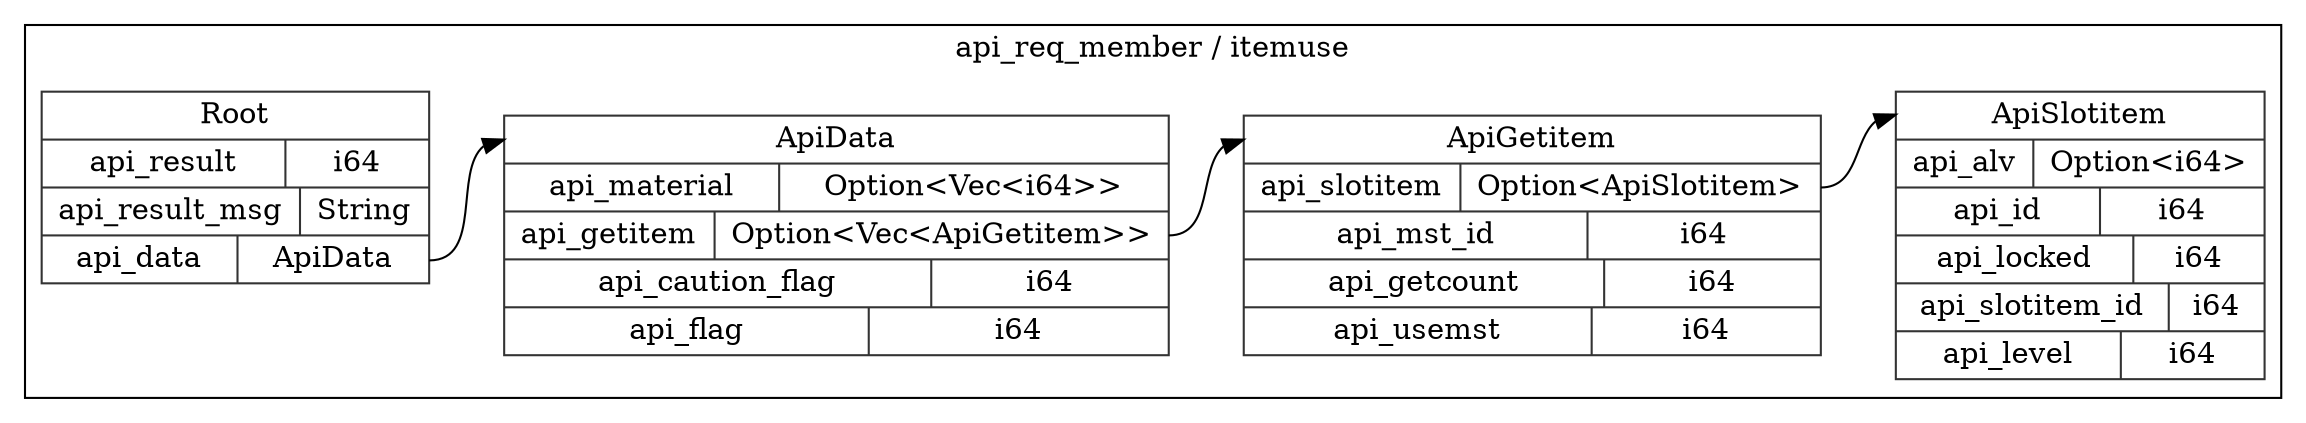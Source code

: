 digraph {
  rankdir=LR;
  subgraph cluster_0 {
    label="api_req_member / itemuse";
    node [style="filled", color=white, style="solid", color=gray20];
    api_req_member__itemuse__Root [label="<Root> Root  | { api_result | <api_result> i64 } | { api_result_msg | <api_result_msg> String } | { api_data | <api_data> ApiData }", shape=record];
    api_req_member__itemuse__ApiData;
    api_req_member__itemuse__Root:api_data:e -> api_req_member__itemuse__ApiData:ApiData:w;
    api_req_member__itemuse__ApiGetitem [label="<ApiGetitem> ApiGetitem  | { api_slotitem | <api_slotitem> Option\<ApiSlotitem\> } | { api_mst_id | <api_mst_id> i64 } | { api_getcount | <api_getcount> i64 } | { api_usemst | <api_usemst> i64 }", shape=record];
    api_req_member__itemuse__ApiSlotitem;
    api_req_member__itemuse__ApiGetitem:api_slotitem:e -> api_req_member__itemuse__ApiSlotitem:ApiSlotitem:w;
    api_req_member__itemuse__ApiSlotitem [label="<ApiSlotitem> ApiSlotitem  | { api_alv | <api_alv> Option\<i64\> } | { api_id | <api_id> i64 } | { api_locked | <api_locked> i64 } | { api_slotitem_id | <api_slotitem_id> i64 } | { api_level | <api_level> i64 }", shape=record];
    api_req_member__itemuse__ApiData [label="<ApiData> ApiData  | { api_material | <api_material> Option\<Vec\<i64\>\> } | { api_getitem | <api_getitem> Option\<Vec\<ApiGetitem\>\> } | { api_caution_flag | <api_caution_flag> i64 } | { api_flag | <api_flag> i64 }", shape=record];
    api_req_member__itemuse__ApiData:api_getitem:e -> api_req_member__itemuse__ApiGetitem:ApiGetitem:w;
  }
}
